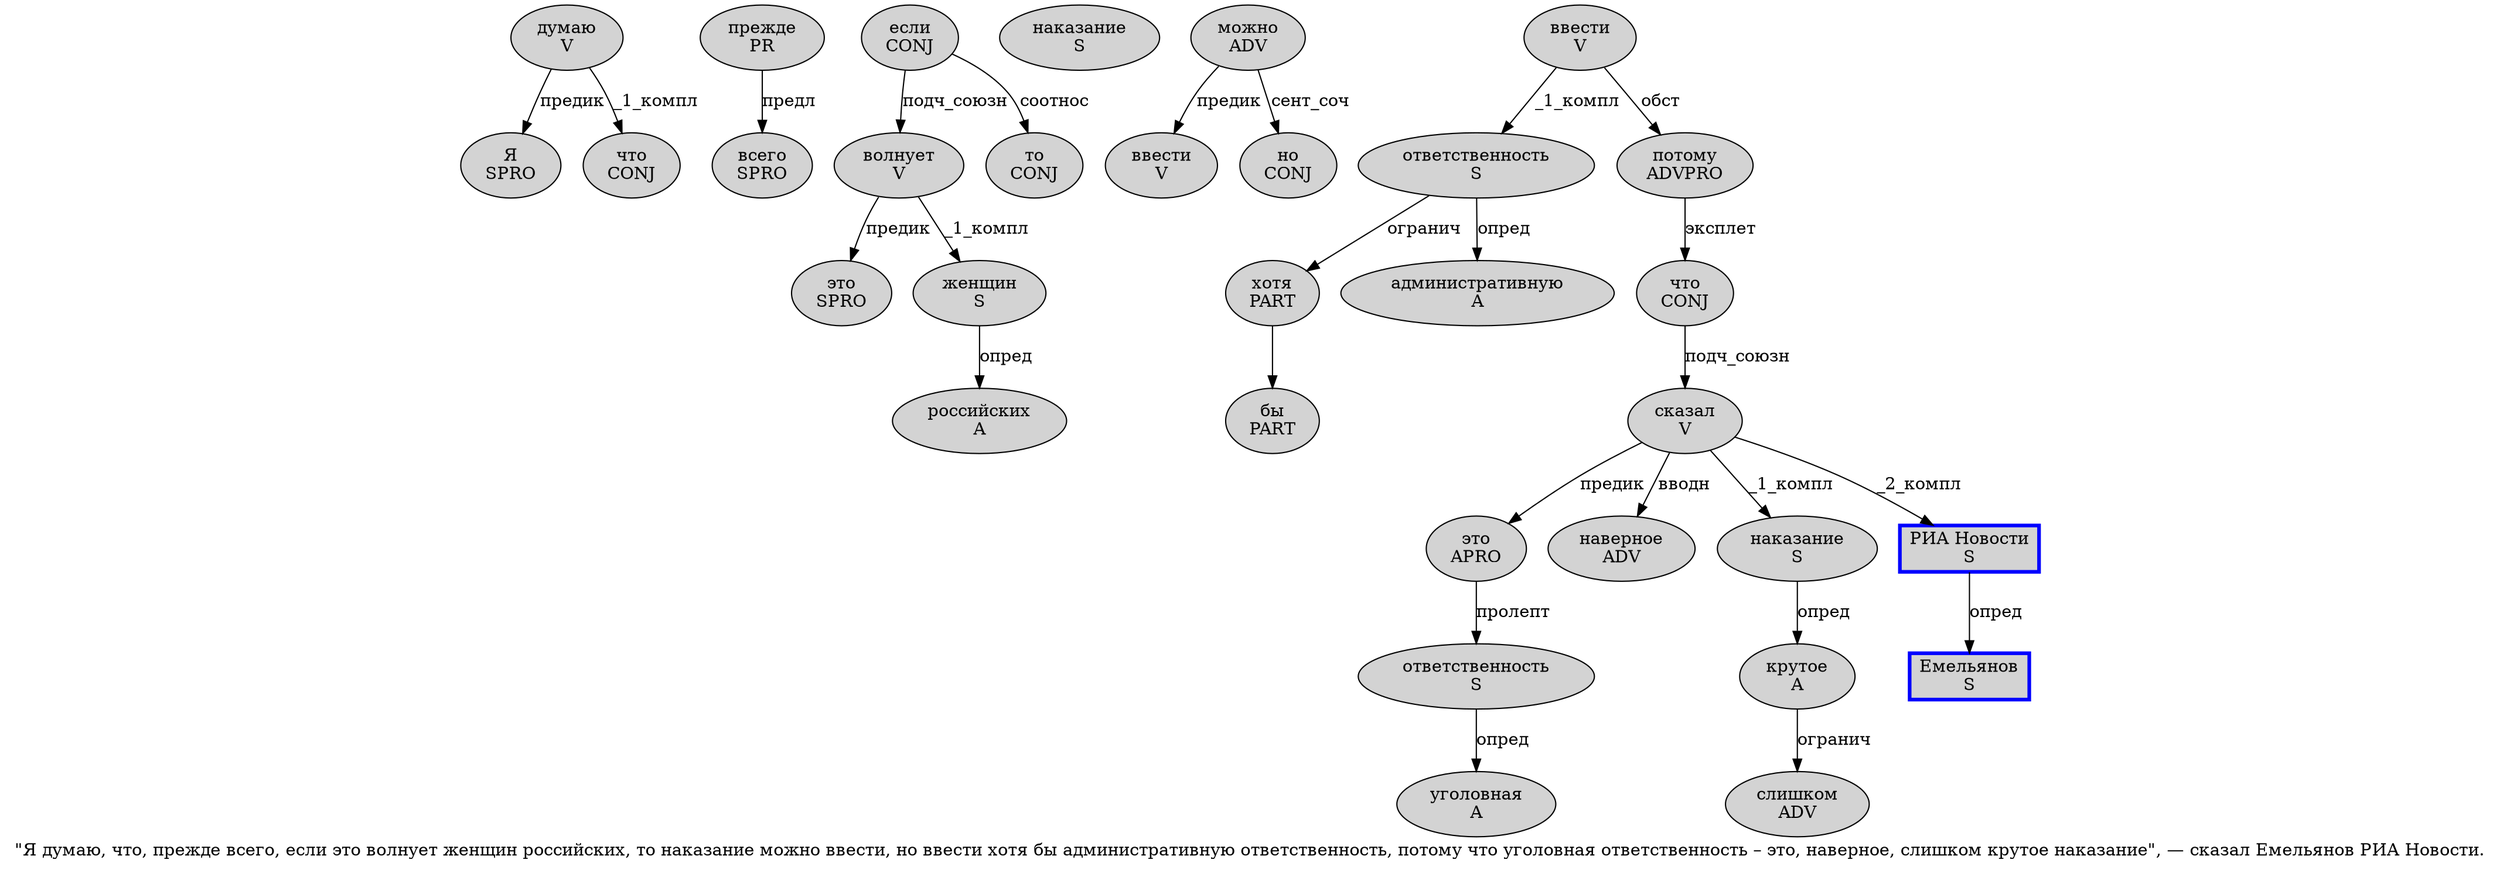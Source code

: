 digraph SENTENCE_1108 {
	graph [label="\"Я думаю, что, прежде всего, если это волнует женщин российских, то наказание можно ввести, но ввести хотя бы административную ответственность, потому что уголовная ответственность – это, наверное, слишком крутое наказание\", — сказал Емельянов РИА Новости."]
	node [style=filled]
		1 [label="Я
SPRO" color="" fillcolor=lightgray penwidth=1 shape=ellipse]
		2 [label="думаю
V" color="" fillcolor=lightgray penwidth=1 shape=ellipse]
		4 [label="что
CONJ" color="" fillcolor=lightgray penwidth=1 shape=ellipse]
		6 [label="прежде
PR" color="" fillcolor=lightgray penwidth=1 shape=ellipse]
		7 [label="всего
SPRO" color="" fillcolor=lightgray penwidth=1 shape=ellipse]
		9 [label="если
CONJ" color="" fillcolor=lightgray penwidth=1 shape=ellipse]
		10 [label="это
SPRO" color="" fillcolor=lightgray penwidth=1 shape=ellipse]
		11 [label="волнует
V" color="" fillcolor=lightgray penwidth=1 shape=ellipse]
		12 [label="женщин
S" color="" fillcolor=lightgray penwidth=1 shape=ellipse]
		13 [label="российских
A" color="" fillcolor=lightgray penwidth=1 shape=ellipse]
		15 [label="то
CONJ" color="" fillcolor=lightgray penwidth=1 shape=ellipse]
		16 [label="наказание
S" color="" fillcolor=lightgray penwidth=1 shape=ellipse]
		17 [label="можно
ADV" color="" fillcolor=lightgray penwidth=1 shape=ellipse]
		18 [label="ввести
V" color="" fillcolor=lightgray penwidth=1 shape=ellipse]
		20 [label="но
CONJ" color="" fillcolor=lightgray penwidth=1 shape=ellipse]
		21 [label="ввести
V" color="" fillcolor=lightgray penwidth=1 shape=ellipse]
		22 [label="хотя
PART" color="" fillcolor=lightgray penwidth=1 shape=ellipse]
		23 [label="бы
PART" color="" fillcolor=lightgray penwidth=1 shape=ellipse]
		24 [label="административную
A" color="" fillcolor=lightgray penwidth=1 shape=ellipse]
		25 [label="ответственность
S" color="" fillcolor=lightgray penwidth=1 shape=ellipse]
		27 [label="потому
ADVPRO" color="" fillcolor=lightgray penwidth=1 shape=ellipse]
		28 [label="что
CONJ" color="" fillcolor=lightgray penwidth=1 shape=ellipse]
		29 [label="уголовная
A" color="" fillcolor=lightgray penwidth=1 shape=ellipse]
		30 [label="ответственность
S" color="" fillcolor=lightgray penwidth=1 shape=ellipse]
		32 [label="это
APRO" color="" fillcolor=lightgray penwidth=1 shape=ellipse]
		34 [label="наверное
ADV" color="" fillcolor=lightgray penwidth=1 shape=ellipse]
		36 [label="слишком
ADV" color="" fillcolor=lightgray penwidth=1 shape=ellipse]
		37 [label="крутое
A" color="" fillcolor=lightgray penwidth=1 shape=ellipse]
		38 [label="наказание
S" color="" fillcolor=lightgray penwidth=1 shape=ellipse]
		42 [label="сказал
V" color="" fillcolor=lightgray penwidth=1 shape=ellipse]
		43 [label="Емельянов
S" color=blue fillcolor=lightgray penwidth=3 shape=box]
		44 [label="РИА Новости
S" color=blue fillcolor=lightgray penwidth=3 shape=box]
			21 -> 25 [label="_1_компл"]
			21 -> 27 [label="обст"]
			6 -> 7 [label="предл"]
			12 -> 13 [label="опред"]
			44 -> 43 [label="опред"]
			11 -> 10 [label="предик"]
			11 -> 12 [label="_1_компл"]
			9 -> 11 [label="подч_союзн"]
			9 -> 15 [label="соотнос"]
			27 -> 28 [label="эксплет"]
			42 -> 32 [label="предик"]
			42 -> 34 [label="вводн"]
			42 -> 38 [label="_1_компл"]
			42 -> 44 [label="_2_компл"]
			30 -> 29 [label="опред"]
			22 -> 23
			17 -> 18 [label="предик"]
			17 -> 20 [label="сент_соч"]
			37 -> 36 [label="огранич"]
			32 -> 30 [label="пролепт"]
			2 -> 1 [label="предик"]
			2 -> 4 [label="_1_компл"]
			25 -> 22 [label="огранич"]
			25 -> 24 [label="опред"]
			28 -> 42 [label="подч_союзн"]
			38 -> 37 [label="опред"]
}